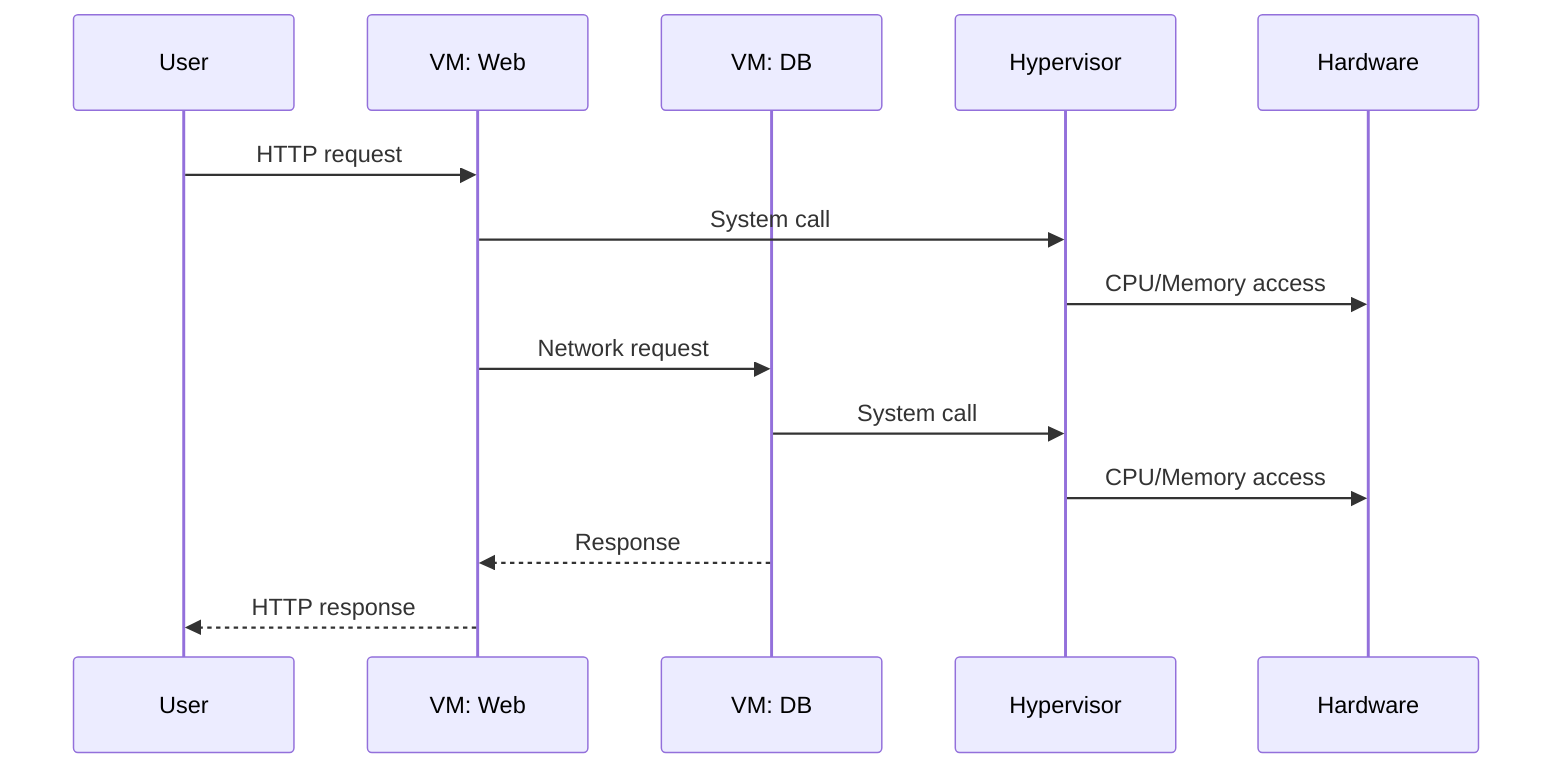 sequenceDiagram
    participant User
    participant VM1 as VM: Web
    participant VM2 as VM: DB
    participant Hypervisor
    participant Hardware

    User->>VM1: HTTP request
    VM1->>Hypervisor: System call
    Hypervisor->>Hardware: CPU/Memory access
    VM1->>VM2: Network request
    VM2->>Hypervisor: System call
    Hypervisor->>Hardware: CPU/Memory access
    VM2-->>VM1: Response
    VM1-->>User: HTTP response